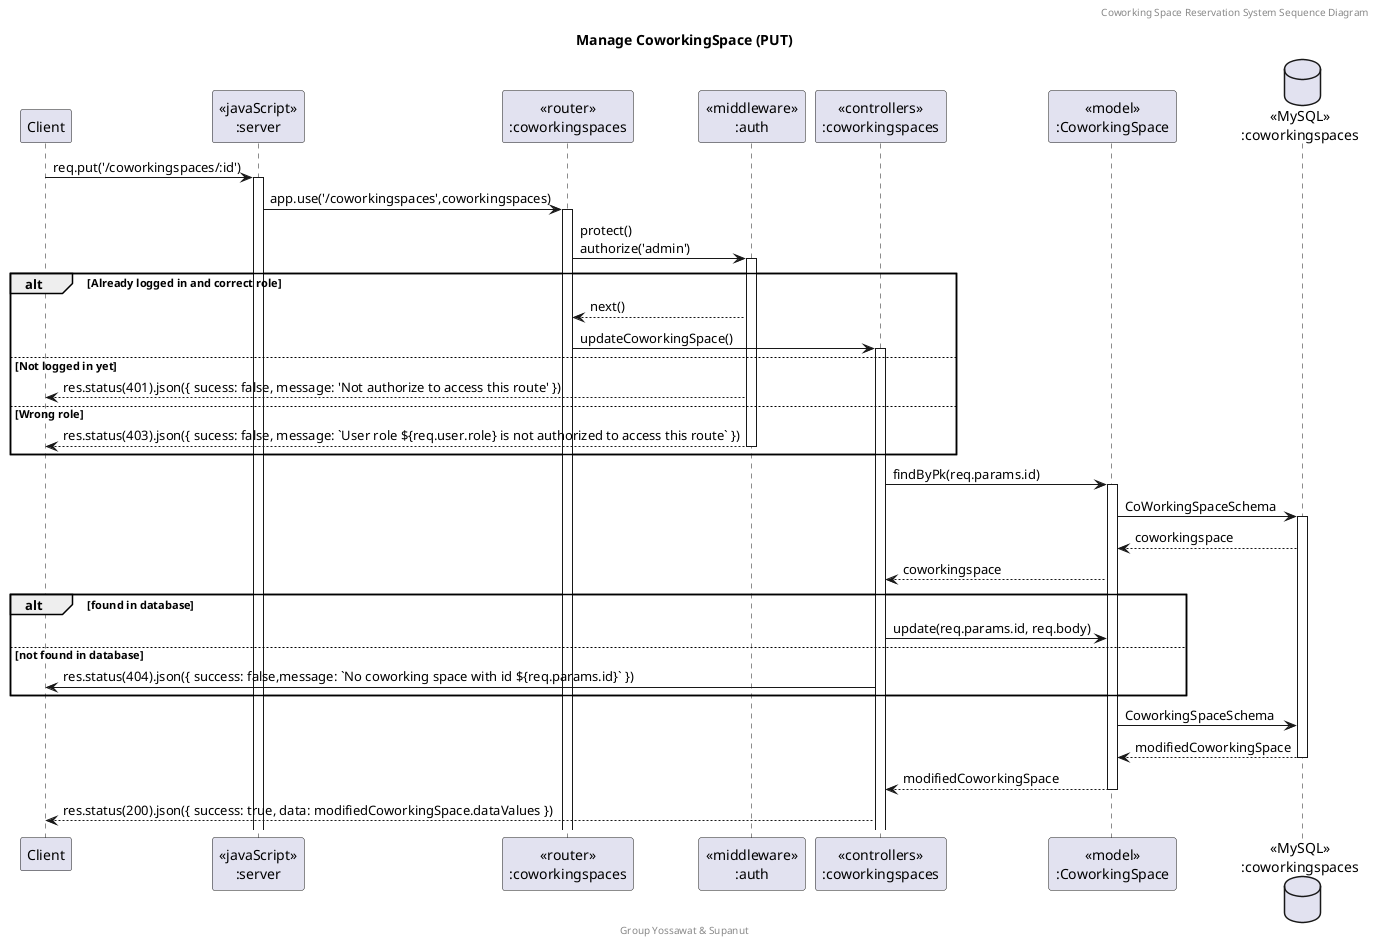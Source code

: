 @startuml Manage CoworkingSpace (PUT)

header Coworking Space Reservation System Sequence Diagram
footer Group Yossawat & Supanut
title "Manage CoworkingSpace (PUT)"

participant "Client" as client
participant "<<javaScript>>\n:server" as server
participant "<<router>>\n:coworkingspaces" as routerCoworkingSpaces
participant "<<middleware>>\n:auth" as middleware
participant "<<controllers>>\n:coworkingspaces" as controllersCoworkingSpaces
participant "<<model>>\n:CoworkingSpace" as modelCoworkingSpace
database "<<MySQL>>\n:coworkingspaces" as CoworkingSpacesDatabase

client->server ++:req.put('/coworkingspaces/:id')
server->routerCoworkingSpaces ++:app.use('/coworkingspaces',coworkingspaces)
routerCoworkingSpaces -> middleware ++:protect()\nauthorize('admin')
alt Already logged in and correct role
    middleware --> routerCoworkingSpaces : next()
    routerCoworkingSpaces -> controllersCoworkingSpaces ++: updateCoworkingSpace()
else Not logged in yet
    middleware --> client : res.status(401).json({ sucess: false, message: 'Not authorize to access this route' })
else Wrong role
    middleware --> client --: res.status(403).json({ sucess: false, message: `User role ${req.user.role} is not authorized to access this route` })
end
controllersCoworkingSpaces -> modelCoworkingSpace ++: findByPk(req.params.id)
modelCoworkingSpace -> CoworkingSpacesDatabase ++: CoWorkingSpaceSchema
CoworkingSpacesDatabase --> modelCoworkingSpace : coworkingspace
controllersCoworkingSpaces <-- modelCoworkingSpace : coworkingspace
alt found in database
    controllersCoworkingSpaces -> modelCoworkingSpace : update(req.params.id, req.body)
else not found in database
    controllersCoworkingSpaces -> client : res.status(404).json({ success: false,message: `No coworking space with id ${req.params.id}` })
end
modelCoworkingSpace -> CoworkingSpacesDatabase : CoworkingSpaceSchema
CoworkingSpacesDatabase --> modelCoworkingSpace --: modifiedCoworkingSpace
controllersCoworkingSpaces <-- modelCoworkingSpace --: modifiedCoworkingSpace
controllersCoworkingSpaces-->client : res.status(200).json({ success: true, data: modifiedCoworkingSpace.dataValues })


@enduml
